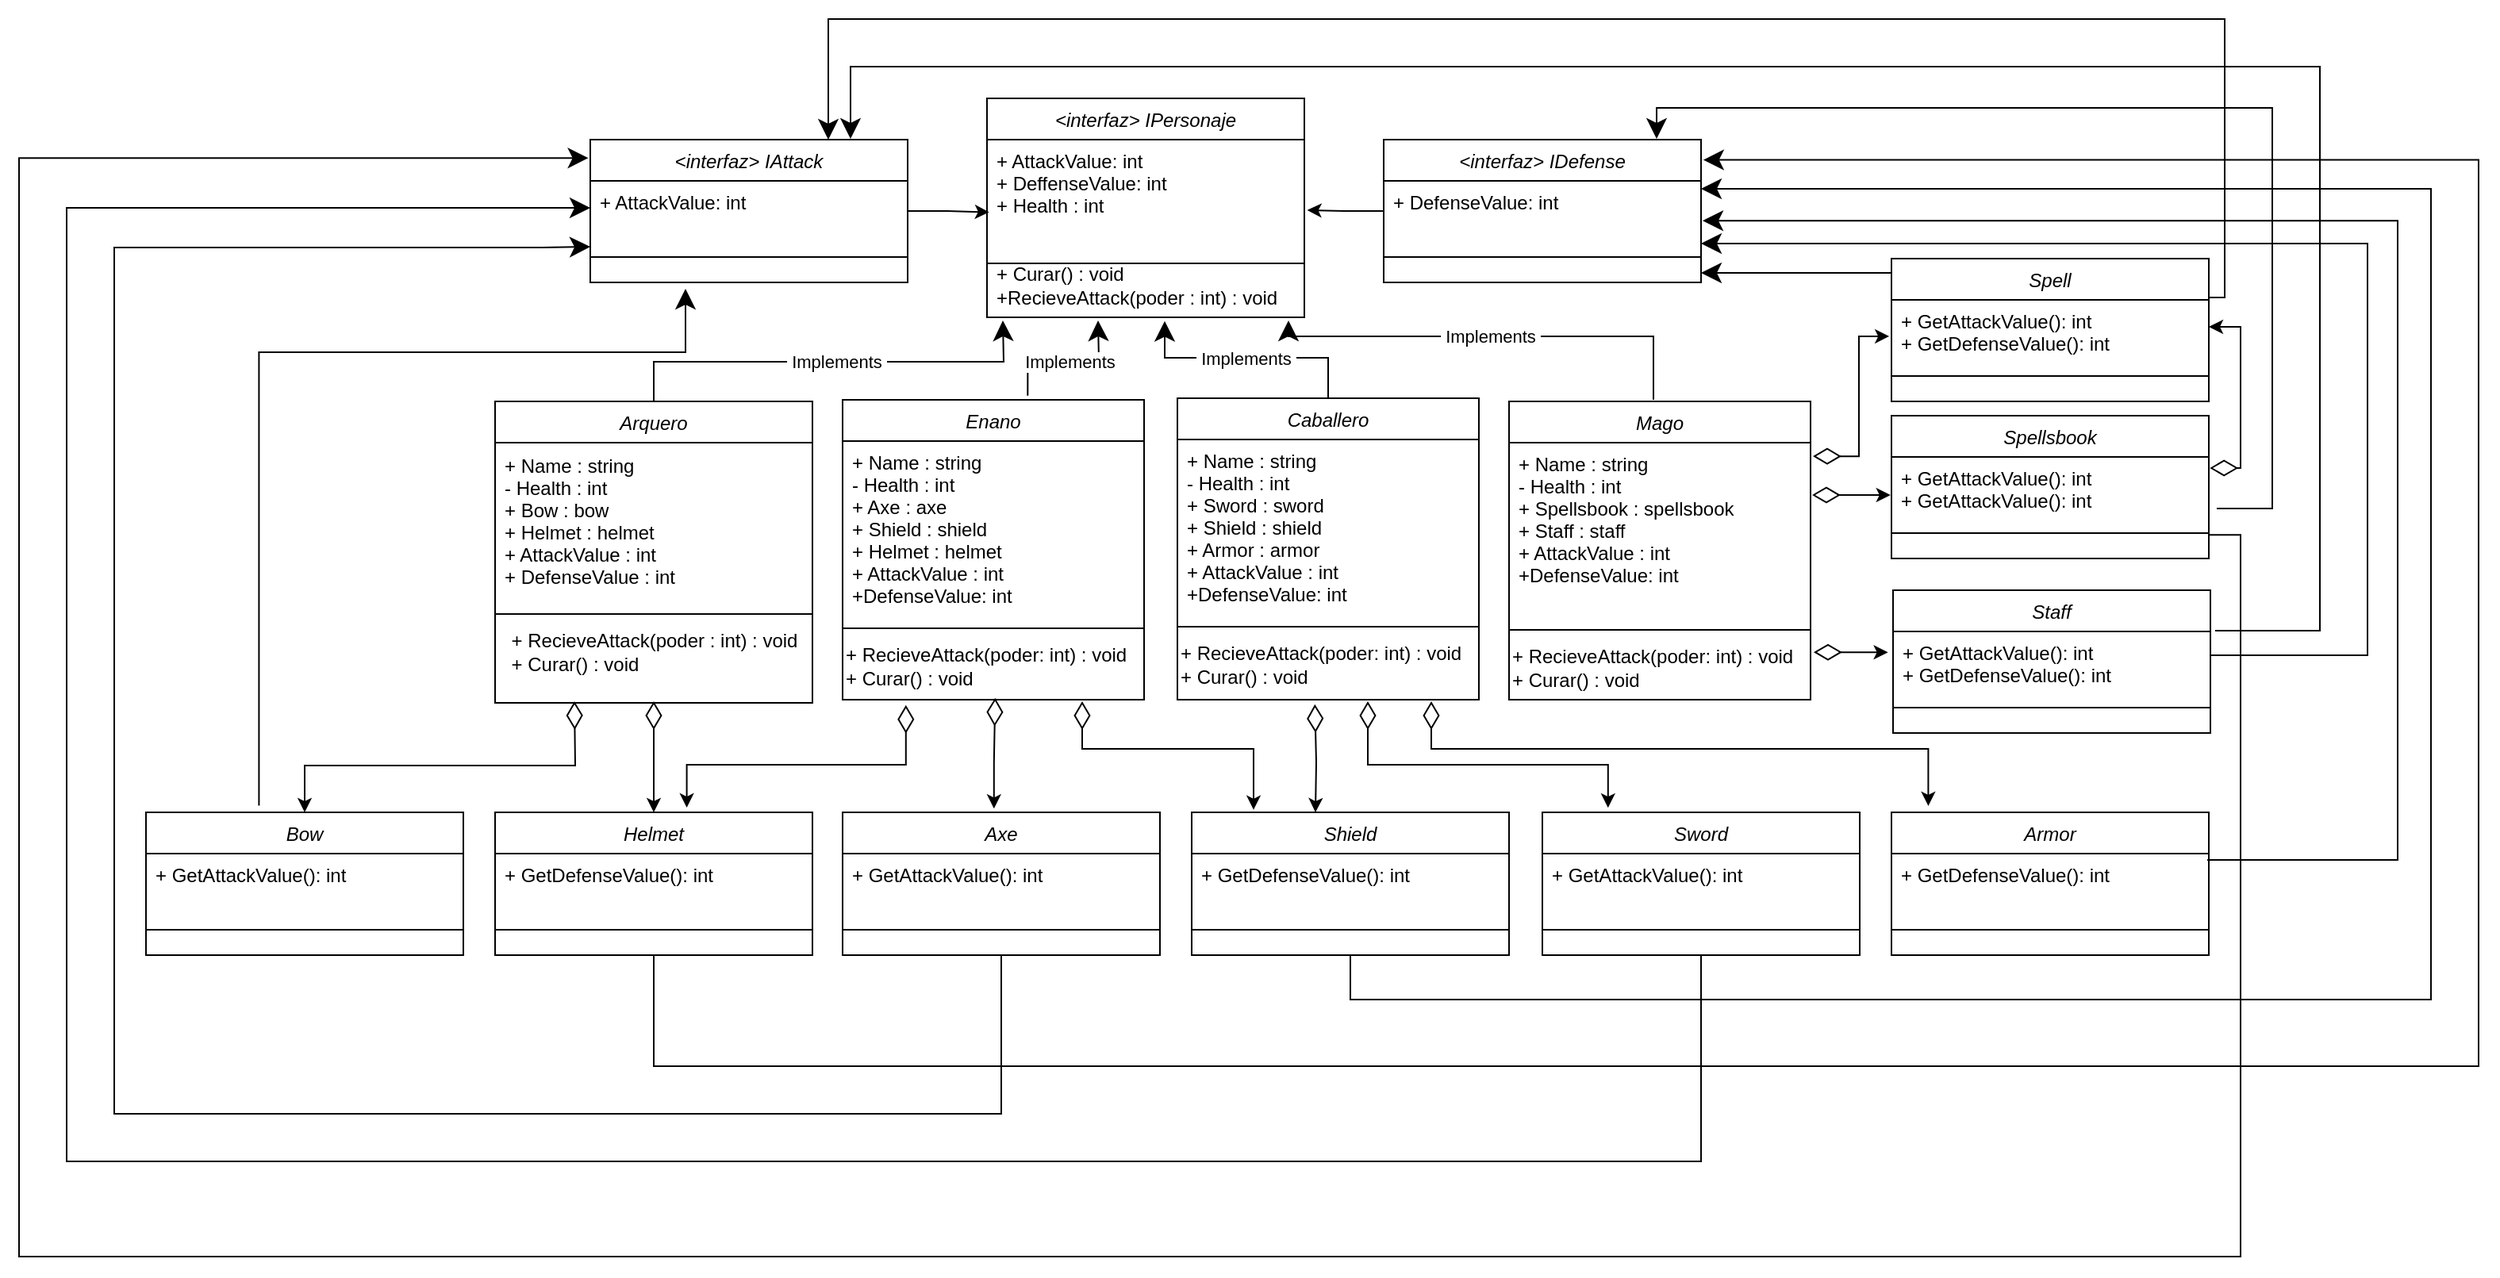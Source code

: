 <mxfile version="20.3.6" type="device"><diagram id="C5RBs43oDa-KdzZeNtuy" name="Page-1"><mxGraphModel dx="2557" dy="2121" grid="1" gridSize="10" guides="1" tooltips="1" connect="1" arrows="1" fold="1" page="1" pageScale="1" pageWidth="827" pageHeight="1169" math="0" shadow="0"><root><mxCell id="WIyWlLk6GJQsqaUBKTNV-0"/><mxCell id="WIyWlLk6GJQsqaUBKTNV-1" parent="WIyWlLk6GJQsqaUBKTNV-0"/><mxCell id="JAp6iTAr-2dCyPBI1V3f-44" style="edgeStyle=orthogonalEdgeStyle;rounded=0;orthogonalLoop=1;jettySize=auto;html=1;exitX=0.5;exitY=0;exitDx=0;exitDy=0;strokeWidth=1;startArrow=none;startFill=0;endArrow=classic;endFill=1;endSize=10;" parent="WIyWlLk6GJQsqaUBKTNV-1" source="zkfFHV4jXpPFQw0GAbJ--0" edge="1"><mxGeometry relative="1" as="geometry"><mxPoint x="310" y="170" as="targetPoint"/></mxGeometry></mxCell><mxCell id="JAp6iTAr-2dCyPBI1V3f-45" value="&amp;nbsp;Implements&amp;nbsp;" style="edgeLabel;html=1;align=center;verticalAlign=middle;resizable=0;points=[];" parent="JAp6iTAr-2dCyPBI1V3f-44" connectable="0" vertex="1"><mxGeometry x="0.026" relative="1" as="geometry"><mxPoint as="offset"/></mxGeometry></mxCell><mxCell id="zkfFHV4jXpPFQw0GAbJ--0" value="Arquero" style="swimlane;fontStyle=2;align=center;verticalAlign=top;childLayout=stackLayout;horizontal=1;startSize=26;horizontalStack=0;resizeParent=1;resizeLast=0;collapsible=1;marginBottom=0;rounded=0;shadow=0;strokeWidth=1;" parent="WIyWlLk6GJQsqaUBKTNV-1" vertex="1"><mxGeometry x="-10" y="221" width="200" height="190" as="geometry"><mxRectangle x="230" y="140" width="160" height="26" as="alternateBounds"/></mxGeometry></mxCell><mxCell id="zkfFHV4jXpPFQw0GAbJ--1" value="+ Name : string&#10;- Health : int&#10;+ Bow : bow&#10;+ Helmet : helmet&#10;+ AttackValue : int&#10;+ DefenseValue : int" style="text;align=left;verticalAlign=top;spacingLeft=4;spacingRight=4;overflow=hidden;rotatable=0;points=[[0,0.5],[1,0.5]];portConstraint=eastwest;spacingTop=1;" parent="zkfFHV4jXpPFQw0GAbJ--0" vertex="1"><mxGeometry y="26" width="200" height="104" as="geometry"/></mxCell><mxCell id="zkfFHV4jXpPFQw0GAbJ--4" value="" style="line;html=1;strokeWidth=1;align=left;verticalAlign=middle;spacingTop=-1;spacingLeft=3;spacingRight=3;rotatable=0;labelPosition=right;points=[];portConstraint=eastwest;" parent="zkfFHV4jXpPFQw0GAbJ--0" vertex="1"><mxGeometry y="130" width="200" height="8" as="geometry"/></mxCell><mxCell id="wiV8RjQi_N9rX45FVDMz-13" value="&lt;div style=&quot;text-align: left;&quot;&gt;&lt;span style=&quot;background-color: initial;&quot;&gt;+ RecieveAttack(poder : int) : void&lt;/span&gt;&lt;/div&gt;&lt;div style=&quot;text-align: left;&quot;&gt;&lt;span style=&quot;background-color: initial;&quot;&gt;+ Curar() : void&lt;/span&gt;&lt;/div&gt;" style="text;html=1;align=center;verticalAlign=middle;resizable=0;points=[];autosize=1;strokeColor=none;fillColor=none;" parent="zkfFHV4jXpPFQw0GAbJ--0" vertex="1"><mxGeometry y="138" width="200" height="40" as="geometry"/></mxCell><mxCell id="UJRunJfS9BFc9m3Jae4T-1" value="Caballero" style="swimlane;fontStyle=2;align=center;verticalAlign=top;childLayout=stackLayout;horizontal=1;startSize=26;horizontalStack=0;resizeParent=1;resizeLast=0;collapsible=1;marginBottom=0;rounded=0;shadow=0;strokeWidth=1;" parent="WIyWlLk6GJQsqaUBKTNV-1" vertex="1"><mxGeometry x="420" y="219" width="190" height="190" as="geometry"><mxRectangle x="230" y="140" width="160" height="26" as="alternateBounds"/></mxGeometry></mxCell><mxCell id="UJRunJfS9BFc9m3Jae4T-2" value="+ Name : string&#10;- Health : int&#10;+ Sword : sword&#10;+ Shield : shield&#10;+ Armor : armor&#10;+ AttackValue : int&#10;+DefenseValue: int" style="text;align=left;verticalAlign=top;spacingLeft=4;spacingRight=4;overflow=hidden;rotatable=0;points=[[0,0.5],[1,0.5]];portConstraint=eastwest;" parent="UJRunJfS9BFc9m3Jae4T-1" vertex="1"><mxGeometry y="26" width="190" height="114" as="geometry"/></mxCell><mxCell id="UJRunJfS9BFc9m3Jae4T-4" value="" style="line;html=1;strokeWidth=1;align=left;verticalAlign=middle;spacingTop=-1;spacingLeft=3;spacingRight=3;rotatable=0;labelPosition=right;points=[];portConstraint=eastwest;" parent="UJRunJfS9BFc9m3Jae4T-1" vertex="1"><mxGeometry y="140" width="190" height="8" as="geometry"/></mxCell><mxCell id="dvAzZcfAHP6Jr_96gzwR-0" value="+ RecieveAttack(poder: int) : void&lt;br&gt;+ Curar() : void" style="text;html=1;align=left;verticalAlign=middle;resizable=0;points=[];autosize=1;strokeColor=none;fillColor=none;" parent="UJRunJfS9BFc9m3Jae4T-1" vertex="1"><mxGeometry y="148" width="190" height="40" as="geometry"/></mxCell><mxCell id="UJRunJfS9BFc9m3Jae4T-6" value="Enano" style="swimlane;fontStyle=2;align=center;verticalAlign=top;childLayout=stackLayout;horizontal=1;startSize=26;horizontalStack=0;resizeParent=1;resizeLast=0;collapsible=1;marginBottom=0;rounded=0;shadow=0;strokeWidth=1;" parent="WIyWlLk6GJQsqaUBKTNV-1" vertex="1"><mxGeometry x="209" y="220" width="190" height="189" as="geometry"><mxRectangle x="230" y="140" width="160" height="26" as="alternateBounds"/></mxGeometry></mxCell><mxCell id="UJRunJfS9BFc9m3Jae4T-7" value="+ Name : string&#10;- Health : int&#10;+ Axe : axe&#10;+ Shield : shield&#10;+ Helmet : helmet&#10;+ AttackValue : int&#10;+DefenseValue: int" style="text;align=left;verticalAlign=top;spacingLeft=4;spacingRight=4;overflow=hidden;rotatable=0;points=[[0,0.5],[1,0.5]];portConstraint=eastwest;" parent="UJRunJfS9BFc9m3Jae4T-6" vertex="1"><mxGeometry y="26" width="190" height="114" as="geometry"/></mxCell><mxCell id="UJRunJfS9BFc9m3Jae4T-9" value="" style="line;html=1;strokeWidth=1;align=left;verticalAlign=middle;spacingTop=-1;spacingLeft=3;spacingRight=3;rotatable=0;labelPosition=right;points=[];portConstraint=eastwest;" parent="UJRunJfS9BFc9m3Jae4T-6" vertex="1"><mxGeometry y="140" width="190" height="8" as="geometry"/></mxCell><mxCell id="dvAzZcfAHP6Jr_96gzwR-1" value="&lt;span style=&quot;&quot;&gt;+ RecieveAttack(poder: int) : void&lt;/span&gt;&lt;br style=&quot;&quot;&gt;&lt;span style=&quot;&quot;&gt;+ Curar() : void&lt;/span&gt;" style="text;html=1;align=left;verticalAlign=middle;resizable=0;points=[];autosize=1;strokeColor=none;fillColor=none;" parent="UJRunJfS9BFc9m3Jae4T-6" vertex="1"><mxGeometry y="148" width="190" height="40" as="geometry"/></mxCell><mxCell id="UJRunJfS9BFc9m3Jae4T-10" value="Mago" style="swimlane;fontStyle=2;align=center;verticalAlign=top;childLayout=stackLayout;horizontal=1;startSize=26;horizontalStack=0;resizeParent=1;resizeLast=0;collapsible=1;marginBottom=0;rounded=0;shadow=0;strokeWidth=1;" parent="WIyWlLk6GJQsqaUBKTNV-1" vertex="1"><mxGeometry x="629" y="221" width="190" height="188" as="geometry"><mxRectangle x="230" y="140" width="160" height="26" as="alternateBounds"/></mxGeometry></mxCell><mxCell id="UJRunJfS9BFc9m3Jae4T-11" value="+ Name : string&#10;- Health : int&#10;+ Spellsbook : spellsbook&#10;+ Staff : staff&#10;+ AttackValue : int&#10;+DefenseValue: int" style="text;align=left;verticalAlign=top;spacingLeft=4;spacingRight=4;overflow=hidden;rotatable=0;points=[[0,0.5],[1,0.5]];portConstraint=eastwest;" parent="UJRunJfS9BFc9m3Jae4T-10" vertex="1"><mxGeometry y="26" width="190" height="114" as="geometry"/></mxCell><mxCell id="UJRunJfS9BFc9m3Jae4T-13" value="" style="line;html=1;strokeWidth=1;align=left;verticalAlign=middle;spacingTop=-1;spacingLeft=3;spacingRight=3;rotatable=0;labelPosition=right;points=[];portConstraint=eastwest;" parent="UJRunJfS9BFc9m3Jae4T-10" vertex="1"><mxGeometry y="140" width="190" height="8" as="geometry"/></mxCell><mxCell id="dvAzZcfAHP6Jr_96gzwR-2" value="&lt;span style=&quot;&quot;&gt;+ RecieveAttack(poder: int) : void&lt;/span&gt;&lt;br style=&quot;&quot;&gt;&lt;span style=&quot;&quot;&gt;+ Curar() : void&lt;/span&gt;" style="text;html=1;align=left;verticalAlign=middle;resizable=0;points=[];autosize=1;strokeColor=none;fillColor=none;" parent="UJRunJfS9BFc9m3Jae4T-10" vertex="1"><mxGeometry y="148" width="190" height="40" as="geometry"/></mxCell><mxCell id="wiV8RjQi_N9rX45FVDMz-0" value="&lt;interfaz&gt; IPersonaje" style="swimlane;fontStyle=2;align=center;verticalAlign=top;childLayout=stackLayout;horizontal=1;startSize=26;horizontalStack=0;resizeParent=1;resizeLast=0;collapsible=1;marginBottom=0;rounded=0;shadow=0;strokeWidth=1;" parent="WIyWlLk6GJQsqaUBKTNV-1" vertex="1"><mxGeometry x="300" y="30" width="200" height="138" as="geometry"><mxRectangle x="230" y="140" width="160" height="26" as="alternateBounds"/></mxGeometry></mxCell><mxCell id="wiV8RjQi_N9rX45FVDMz-1" value="+ AttackValue: int&#10;+ DeffenseValue: int&#10;+ Health : int" style="text;align=left;verticalAlign=top;spacingLeft=4;spacingRight=4;overflow=hidden;rotatable=0;points=[[0,0.5],[1,0.5]];portConstraint=eastwest;" parent="wiV8RjQi_N9rX45FVDMz-0" vertex="1"><mxGeometry y="26" width="200" height="64" as="geometry"/></mxCell><mxCell id="wiV8RjQi_N9rX45FVDMz-3" value="" style="line;html=1;strokeWidth=1;align=left;verticalAlign=middle;spacingTop=-1;spacingLeft=3;spacingRight=3;rotatable=0;labelPosition=right;points=[];portConstraint=eastwest;" parent="wiV8RjQi_N9rX45FVDMz-0" vertex="1"><mxGeometry y="90" width="200" height="28" as="geometry"/></mxCell><mxCell id="wiV8RjQi_N9rX45FVDMz-4" value="+ Curar() : void&lt;br&gt;+RecieveAttack(poder : int) : void" style="text;html=1;align=left;verticalAlign=middle;resizable=0;points=[];autosize=1;strokeColor=none;fillColor=none;" parent="WIyWlLk6GJQsqaUBKTNV-1" vertex="1"><mxGeometry x="304" y="128" width="200" height="40" as="geometry"/></mxCell><mxCell id="Q_pdyMYS6LKZ-dZY2bda-2" style="edgeStyle=orthogonalEdgeStyle;rounded=0;orthogonalLoop=1;jettySize=auto;html=1;entryX=0.007;entryY=0.715;entryDx=0;entryDy=0;entryPerimeter=0;" parent="WIyWlLk6GJQsqaUBKTNV-1" source="wiV8RjQi_N9rX45FVDMz-5" target="wiV8RjQi_N9rX45FVDMz-1" edge="1"><mxGeometry relative="1" as="geometry"/></mxCell><mxCell id="wiV8RjQi_N9rX45FVDMz-5" value="&lt;interfaz&gt; IAttack" style="swimlane;fontStyle=2;align=center;verticalAlign=top;childLayout=stackLayout;horizontal=1;startSize=26;horizontalStack=0;resizeParent=1;resizeLast=0;collapsible=1;marginBottom=0;rounded=0;shadow=0;strokeWidth=1;" parent="WIyWlLk6GJQsqaUBKTNV-1" vertex="1"><mxGeometry x="50" y="56" width="200" height="90" as="geometry"><mxRectangle x="230" y="140" width="160" height="26" as="alternateBounds"/></mxGeometry></mxCell><mxCell id="wiV8RjQi_N9rX45FVDMz-6" value="+ AttackValue: int" style="text;align=left;verticalAlign=top;spacingLeft=4;spacingRight=4;overflow=hidden;rotatable=0;points=[[0,0.5],[1,0.5]];portConstraint=eastwest;" parent="wiV8RjQi_N9rX45FVDMz-5" vertex="1"><mxGeometry y="26" width="200" height="34" as="geometry"/></mxCell><mxCell id="wiV8RjQi_N9rX45FVDMz-7" value="" style="line;html=1;strokeWidth=1;align=left;verticalAlign=middle;spacingTop=-1;spacingLeft=3;spacingRight=3;rotatable=0;labelPosition=right;points=[];portConstraint=eastwest;" parent="wiV8RjQi_N9rX45FVDMz-5" vertex="1"><mxGeometry y="60" width="200" height="28" as="geometry"/></mxCell><mxCell id="Q_pdyMYS6LKZ-dZY2bda-1" value="" style="edgeStyle=orthogonalEdgeStyle;rounded=0;orthogonalLoop=1;jettySize=auto;html=1;entryX=1.009;entryY=0.695;entryDx=0;entryDy=0;entryPerimeter=0;" parent="WIyWlLk6GJQsqaUBKTNV-1" source="wiV8RjQi_N9rX45FVDMz-9" target="wiV8RjQi_N9rX45FVDMz-1" edge="1"><mxGeometry relative="1" as="geometry"/></mxCell><mxCell id="wiV8RjQi_N9rX45FVDMz-9" value="&lt;interfaz&gt; IDefense" style="swimlane;fontStyle=2;align=center;verticalAlign=top;childLayout=stackLayout;horizontal=1;startSize=26;horizontalStack=0;resizeParent=1;resizeLast=0;collapsible=1;marginBottom=0;rounded=0;shadow=0;strokeWidth=1;" parent="WIyWlLk6GJQsqaUBKTNV-1" vertex="1"><mxGeometry x="550" y="56" width="200" height="90" as="geometry"><mxRectangle x="230" y="140" width="160" height="26" as="alternateBounds"/></mxGeometry></mxCell><mxCell id="Q_pdyMYS6LKZ-dZY2bda-0" value="+ DefenseValue: int" style="text;align=left;verticalAlign=top;spacingLeft=4;spacingRight=4;overflow=hidden;rotatable=0;points=[[0,0.5],[1,0.5]];portConstraint=eastwest;" parent="wiV8RjQi_N9rX45FVDMz-9" vertex="1"><mxGeometry y="26" width="200" height="34" as="geometry"/></mxCell><mxCell id="wiV8RjQi_N9rX45FVDMz-11" value="" style="line;html=1;strokeWidth=1;align=left;verticalAlign=middle;spacingTop=-1;spacingLeft=3;spacingRight=3;rotatable=0;labelPosition=right;points=[];portConstraint=eastwest;" parent="wiV8RjQi_N9rX45FVDMz-9" vertex="1"><mxGeometry y="60" width="200" height="28" as="geometry"/></mxCell><mxCell id="JAp6iTAr-2dCyPBI1V3f-27" style="rounded=0;orthogonalLoop=1;jettySize=auto;html=1;exitX=0.5;exitY=0;exitDx=0;exitDy=0;edgeStyle=orthogonalEdgeStyle;endArrow=diamondThin;endFill=0;strokeWidth=1;endSize=15;startArrow=classic;startFill=1;" parent="WIyWlLk6GJQsqaUBKTNV-1" source="JAp6iTAr-2dCyPBI1V3f-0" edge="1"><mxGeometry relative="1" as="geometry"><mxPoint x="40" y="410" as="targetPoint"/></mxGeometry></mxCell><mxCell id="JAp6iTAr-2dCyPBI1V3f-57" style="edgeStyle=orthogonalEdgeStyle;rounded=0;orthogonalLoop=1;jettySize=auto;html=1;strokeWidth=1;startArrow=none;startFill=0;endArrow=classic;endFill=1;endSize=10;exitX=0.356;exitY=-0.047;exitDx=0;exitDy=0;exitPerimeter=0;" parent="WIyWlLk6GJQsqaUBKTNV-1" source="JAp6iTAr-2dCyPBI1V3f-0" edge="1"><mxGeometry relative="1" as="geometry"><mxPoint x="110" y="150" as="targetPoint"/><Array as="points"><mxPoint x="-159" y="190"/><mxPoint x="110" y="190"/></Array></mxGeometry></mxCell><mxCell id="JAp6iTAr-2dCyPBI1V3f-0" value="Bow" style="swimlane;fontStyle=2;align=center;verticalAlign=top;childLayout=stackLayout;horizontal=1;startSize=26;horizontalStack=0;resizeParent=1;resizeLast=0;collapsible=1;marginBottom=0;rounded=0;shadow=0;strokeWidth=1;" parent="WIyWlLk6GJQsqaUBKTNV-1" vertex="1"><mxGeometry x="-230" y="480" width="200" height="90" as="geometry"><mxRectangle x="230" y="140" width="160" height="26" as="alternateBounds"/></mxGeometry></mxCell><mxCell id="JAp6iTAr-2dCyPBI1V3f-1" value="+ GetAttackValue(): int" style="text;align=left;verticalAlign=top;spacingLeft=4;spacingRight=4;overflow=hidden;rotatable=0;points=[[0,0.5],[1,0.5]];portConstraint=eastwest;" parent="JAp6iTAr-2dCyPBI1V3f-0" vertex="1"><mxGeometry y="26" width="200" height="34" as="geometry"/></mxCell><mxCell id="JAp6iTAr-2dCyPBI1V3f-2" value="" style="line;html=1;strokeWidth=1;align=left;verticalAlign=middle;spacingTop=-1;spacingLeft=3;spacingRight=3;rotatable=0;labelPosition=right;points=[];portConstraint=eastwest;" parent="JAp6iTAr-2dCyPBI1V3f-0" vertex="1"><mxGeometry y="60" width="200" height="28" as="geometry"/></mxCell><mxCell id="JAp6iTAr-2dCyPBI1V3f-55" style="edgeStyle=orthogonalEdgeStyle;rounded=0;orthogonalLoop=1;jettySize=auto;html=1;entryX=1.007;entryY=0.142;entryDx=0;entryDy=0;strokeWidth=1;startArrow=none;startFill=0;endArrow=classic;endFill=1;endSize=10;exitX=0.5;exitY=1;exitDx=0;exitDy=0;entryPerimeter=0;" parent="WIyWlLk6GJQsqaUBKTNV-1" source="JAp6iTAr-2dCyPBI1V3f-3" target="wiV8RjQi_N9rX45FVDMz-9" edge="1"><mxGeometry relative="1" as="geometry"><Array as="points"><mxPoint x="90" y="640"/><mxPoint x="1240" y="640"/><mxPoint x="1240" y="69"/></Array></mxGeometry></mxCell><mxCell id="JAp6iTAr-2dCyPBI1V3f-3" value="Helmet" style="swimlane;fontStyle=2;align=center;verticalAlign=top;childLayout=stackLayout;horizontal=1;startSize=26;horizontalStack=0;resizeParent=1;resizeLast=0;collapsible=1;marginBottom=0;rounded=0;shadow=0;strokeWidth=1;" parent="WIyWlLk6GJQsqaUBKTNV-1" vertex="1"><mxGeometry x="-10" y="480" width="200" height="90" as="geometry"><mxRectangle x="230" y="140" width="160" height="26" as="alternateBounds"/></mxGeometry></mxCell><mxCell id="JAp6iTAr-2dCyPBI1V3f-4" value="+ GetDefenseValue(): int" style="text;align=left;verticalAlign=top;spacingLeft=4;spacingRight=4;overflow=hidden;rotatable=0;points=[[0,0.5],[1,0.5]];portConstraint=eastwest;" parent="JAp6iTAr-2dCyPBI1V3f-3" vertex="1"><mxGeometry y="26" width="200" height="34" as="geometry"/></mxCell><mxCell id="JAp6iTAr-2dCyPBI1V3f-5" value="" style="line;html=1;strokeWidth=1;align=left;verticalAlign=middle;spacingTop=-1;spacingLeft=3;spacingRight=3;rotatable=0;labelPosition=right;points=[];portConstraint=eastwest;" parent="JAp6iTAr-2dCyPBI1V3f-3" vertex="1"><mxGeometry y="60" width="200" height="28" as="geometry"/></mxCell><mxCell id="JAp6iTAr-2dCyPBI1V3f-58" style="edgeStyle=orthogonalEdgeStyle;rounded=0;orthogonalLoop=1;jettySize=auto;html=1;entryX=0;entryY=0.75;entryDx=0;entryDy=0;strokeWidth=1;startArrow=none;startFill=0;endArrow=classic;endFill=1;endSize=10;exitX=0.5;exitY=1;exitDx=0;exitDy=0;" parent="WIyWlLk6GJQsqaUBKTNV-1" source="JAp6iTAr-2dCyPBI1V3f-6" target="wiV8RjQi_N9rX45FVDMz-5" edge="1"><mxGeometry relative="1" as="geometry"><Array as="points"><mxPoint x="309" y="670"/><mxPoint x="-250" y="670"/><mxPoint x="-250" y="124"/><mxPoint x="20" y="124"/></Array></mxGeometry></mxCell><mxCell id="JAp6iTAr-2dCyPBI1V3f-6" value="Axe" style="swimlane;fontStyle=2;align=center;verticalAlign=top;childLayout=stackLayout;horizontal=1;startSize=26;horizontalStack=0;resizeParent=1;resizeLast=0;collapsible=1;marginBottom=0;rounded=0;shadow=0;strokeWidth=1;" parent="WIyWlLk6GJQsqaUBKTNV-1" vertex="1"><mxGeometry x="209" y="480" width="200" height="90" as="geometry"><mxRectangle x="230" y="140" width="160" height="26" as="alternateBounds"/></mxGeometry></mxCell><mxCell id="JAp6iTAr-2dCyPBI1V3f-7" value="+ GetAttackValue(): int" style="text;align=left;verticalAlign=top;spacingLeft=4;spacingRight=4;overflow=hidden;rotatable=0;points=[[0,0.5],[1,0.5]];portConstraint=eastwest;" parent="JAp6iTAr-2dCyPBI1V3f-6" vertex="1"><mxGeometry y="26" width="200" height="34" as="geometry"/></mxCell><mxCell id="JAp6iTAr-2dCyPBI1V3f-8" value="" style="line;html=1;strokeWidth=1;align=left;verticalAlign=middle;spacingTop=-1;spacingLeft=3;spacingRight=3;rotatable=0;labelPosition=right;points=[];portConstraint=eastwest;" parent="JAp6iTAr-2dCyPBI1V3f-6" vertex="1"><mxGeometry y="60" width="200" height="28" as="geometry"/></mxCell><mxCell id="JAp6iTAr-2dCyPBI1V3f-54" style="edgeStyle=orthogonalEdgeStyle;rounded=0;orthogonalLoop=1;jettySize=auto;html=1;strokeWidth=1;startArrow=none;startFill=0;endArrow=classic;endFill=1;endSize=10;entryX=1;entryY=0.5;entryDx=0;entryDy=0;exitX=0.5;exitY=1;exitDx=0;exitDy=0;" parent="WIyWlLk6GJQsqaUBKTNV-1" source="JAp6iTAr-2dCyPBI1V3f-9" edge="1"><mxGeometry relative="1" as="geometry"><mxPoint x="529.03" y="558" as="sourcePoint"/><mxPoint x="750" y="87.0" as="targetPoint"/><Array as="points"><mxPoint x="529" y="598"/><mxPoint x="1210" y="598"/><mxPoint x="1210" y="87"/></Array></mxGeometry></mxCell><mxCell id="JAp6iTAr-2dCyPBI1V3f-9" value="Shield&#10;" style="swimlane;fontStyle=2;align=center;verticalAlign=top;childLayout=stackLayout;horizontal=1;startSize=26;horizontalStack=0;resizeParent=1;resizeLast=0;collapsible=1;marginBottom=0;rounded=0;shadow=0;strokeWidth=1;" parent="WIyWlLk6GJQsqaUBKTNV-1" vertex="1"><mxGeometry x="429" y="480" width="200" height="90" as="geometry"><mxRectangle x="230" y="140" width="160" height="26" as="alternateBounds"/></mxGeometry></mxCell><mxCell id="JAp6iTAr-2dCyPBI1V3f-10" value="+ GetDefenseValue(): int" style="text;align=left;verticalAlign=top;spacingLeft=4;spacingRight=4;overflow=hidden;rotatable=0;points=[[0,0.5],[1,0.5]];portConstraint=eastwest;" parent="JAp6iTAr-2dCyPBI1V3f-9" vertex="1"><mxGeometry y="26" width="200" height="34" as="geometry"/></mxCell><mxCell id="JAp6iTAr-2dCyPBI1V3f-11" value="" style="line;html=1;strokeWidth=1;align=left;verticalAlign=middle;spacingTop=-1;spacingLeft=3;spacingRight=3;rotatable=0;labelPosition=right;points=[];portConstraint=eastwest;" parent="JAp6iTAr-2dCyPBI1V3f-9" vertex="1"><mxGeometry y="60" width="200" height="28" as="geometry"/></mxCell><mxCell id="JAp6iTAr-2dCyPBI1V3f-59" style="edgeStyle=orthogonalEdgeStyle;rounded=0;orthogonalLoop=1;jettySize=auto;html=1;entryX=0;entryY=0.5;entryDx=0;entryDy=0;strokeWidth=1;startArrow=none;startFill=0;endArrow=classic;endFill=1;endSize=10;exitX=0.5;exitY=1;exitDx=0;exitDy=0;" parent="WIyWlLk6GJQsqaUBKTNV-1" source="JAp6iTAr-2dCyPBI1V3f-12" target="wiV8RjQi_N9rX45FVDMz-6" edge="1"><mxGeometry relative="1" as="geometry"><Array as="points"><mxPoint x="750" y="700"/><mxPoint x="-280" y="700"/><mxPoint x="-280" y="99"/></Array></mxGeometry></mxCell><mxCell id="JAp6iTAr-2dCyPBI1V3f-12" value="Sword" style="swimlane;fontStyle=2;align=center;verticalAlign=top;childLayout=stackLayout;horizontal=1;startSize=26;horizontalStack=0;resizeParent=1;resizeLast=0;collapsible=1;marginBottom=0;rounded=0;shadow=0;strokeWidth=1;" parent="WIyWlLk6GJQsqaUBKTNV-1" vertex="1"><mxGeometry x="650" y="480" width="200" height="90" as="geometry"><mxRectangle x="230" y="140" width="160" height="26" as="alternateBounds"/></mxGeometry></mxCell><mxCell id="JAp6iTAr-2dCyPBI1V3f-13" value="+ GetAttackValue(): int" style="text;align=left;verticalAlign=top;spacingLeft=4;spacingRight=4;overflow=hidden;rotatable=0;points=[[0,0.5],[1,0.5]];portConstraint=eastwest;" parent="JAp6iTAr-2dCyPBI1V3f-12" vertex="1"><mxGeometry y="26" width="200" height="34" as="geometry"/></mxCell><mxCell id="JAp6iTAr-2dCyPBI1V3f-14" value="" style="line;html=1;strokeWidth=1;align=left;verticalAlign=middle;spacingTop=-1;spacingLeft=3;spacingRight=3;rotatable=0;labelPosition=right;points=[];portConstraint=eastwest;" parent="JAp6iTAr-2dCyPBI1V3f-12" vertex="1"><mxGeometry y="60" width="200" height="28" as="geometry"/></mxCell><mxCell id="JAp6iTAr-2dCyPBI1V3f-15" value="Armor" style="swimlane;fontStyle=2;align=center;verticalAlign=top;childLayout=stackLayout;horizontal=1;startSize=26;horizontalStack=0;resizeParent=1;resizeLast=0;collapsible=1;marginBottom=0;rounded=0;shadow=0;strokeWidth=1;" parent="WIyWlLk6GJQsqaUBKTNV-1" vertex="1"><mxGeometry x="870" y="480" width="200" height="90" as="geometry"><mxRectangle x="230" y="140" width="160" height="26" as="alternateBounds"/></mxGeometry></mxCell><mxCell id="JAp6iTAr-2dCyPBI1V3f-16" value="+ GetDefenseValue(): int" style="text;align=left;verticalAlign=top;spacingLeft=4;spacingRight=4;overflow=hidden;rotatable=0;points=[[0,0.5],[1,0.5]];portConstraint=eastwest;" parent="JAp6iTAr-2dCyPBI1V3f-15" vertex="1"><mxGeometry y="26" width="200" height="34" as="geometry"/></mxCell><mxCell id="JAp6iTAr-2dCyPBI1V3f-17" value="" style="line;html=1;strokeWidth=1;align=left;verticalAlign=middle;spacingTop=-1;spacingLeft=3;spacingRight=3;rotatable=0;labelPosition=right;points=[];portConstraint=eastwest;" parent="JAp6iTAr-2dCyPBI1V3f-15" vertex="1"><mxGeometry y="60" width="200" height="28" as="geometry"/></mxCell><mxCell id="JAp6iTAr-2dCyPBI1V3f-62" style="edgeStyle=orthogonalEdgeStyle;rounded=0;orthogonalLoop=1;jettySize=auto;html=1;entryX=0.83;entryY=-0.006;entryDx=0;entryDy=0;entryPerimeter=0;strokeWidth=1;startArrow=none;startFill=0;endArrow=classic;endFill=1;endSize=10;exitX=1.025;exitY=-0.015;exitDx=0;exitDy=0;exitPerimeter=0;" parent="WIyWlLk6GJQsqaUBKTNV-1" edge="1"><mxGeometry relative="1" as="geometry"><mxPoint x="1074" y="365.49" as="sourcePoint"/><mxPoint x="214" y="55.46" as="targetPoint"/><Array as="points"><mxPoint x="1140" y="366"/><mxPoint x="1140" y="10"/><mxPoint x="214" y="10"/></Array></mxGeometry></mxCell><mxCell id="JAp6iTAr-2dCyPBI1V3f-18" value="Staff" style="swimlane;fontStyle=2;align=center;verticalAlign=top;childLayout=stackLayout;horizontal=1;startSize=26;horizontalStack=0;resizeParent=1;resizeLast=0;collapsible=1;marginBottom=0;rounded=0;shadow=0;strokeWidth=1;" parent="WIyWlLk6GJQsqaUBKTNV-1" vertex="1"><mxGeometry x="871" y="340" width="200" height="90" as="geometry"><mxRectangle x="230" y="140" width="160" height="26" as="alternateBounds"/></mxGeometry></mxCell><mxCell id="JAp6iTAr-2dCyPBI1V3f-19" value="+ GetAttackValue(): int&#10;+ GetDefenseValue(): int" style="text;align=left;verticalAlign=top;spacingLeft=4;spacingRight=4;overflow=hidden;rotatable=0;points=[[0,0.5],[1,0.5]];portConstraint=eastwest;" parent="JAp6iTAr-2dCyPBI1V3f-18" vertex="1"><mxGeometry y="26" width="200" height="34" as="geometry"/></mxCell><mxCell id="JAp6iTAr-2dCyPBI1V3f-20" value="" style="line;html=1;strokeWidth=1;align=left;verticalAlign=middle;spacingTop=-1;spacingLeft=3;spacingRight=3;rotatable=0;labelPosition=right;points=[];portConstraint=eastwest;" parent="JAp6iTAr-2dCyPBI1V3f-18" vertex="1"><mxGeometry y="60" width="200" height="28" as="geometry"/></mxCell><mxCell id="JAp6iTAr-2dCyPBI1V3f-66" style="edgeStyle=orthogonalEdgeStyle;rounded=0;orthogonalLoop=1;jettySize=auto;html=1;entryX=-0.006;entryY=0.129;entryDx=0;entryDy=0;entryPerimeter=0;strokeWidth=1;startArrow=none;startFill=0;endArrow=classic;endFill=1;endSize=10;exitX=1.002;exitY=0.539;exitDx=0;exitDy=0;exitPerimeter=0;" parent="WIyWlLk6GJQsqaUBKTNV-1" source="JAp6iTAr-2dCyPBI1V3f-23" target="wiV8RjQi_N9rX45FVDMz-5" edge="1"><mxGeometry relative="1" as="geometry"><Array as="points"><mxPoint x="1090" y="305"/><mxPoint x="1090" y="760"/><mxPoint x="-310" y="760"/><mxPoint x="-310" y="68"/></Array></mxGeometry></mxCell><mxCell id="JAp6iTAr-2dCyPBI1V3f-21" value="Spellsbook" style="swimlane;fontStyle=2;align=center;verticalAlign=top;childLayout=stackLayout;horizontal=1;startSize=26;horizontalStack=0;resizeParent=1;resizeLast=0;collapsible=1;marginBottom=0;rounded=0;shadow=0;strokeWidth=1;" parent="WIyWlLk6GJQsqaUBKTNV-1" vertex="1"><mxGeometry x="870" y="230" width="200" height="90" as="geometry"><mxRectangle x="230" y="140" width="160" height="26" as="alternateBounds"/></mxGeometry></mxCell><mxCell id="JAp6iTAr-2dCyPBI1V3f-22" value="+ GetAttackValue(): int&#10;+ GetAttackValue(): int" style="text;align=left;verticalAlign=top;spacingLeft=4;spacingRight=4;overflow=hidden;rotatable=0;points=[[0,0.5],[1,0.5]];portConstraint=eastwest;" parent="JAp6iTAr-2dCyPBI1V3f-21" vertex="1"><mxGeometry y="26" width="200" height="34" as="geometry"/></mxCell><mxCell id="JAp6iTAr-2dCyPBI1V3f-23" value="" style="line;html=1;strokeWidth=1;align=left;verticalAlign=middle;spacingTop=-1;spacingLeft=3;spacingRight=3;rotatable=0;labelPosition=right;points=[];portConstraint=eastwest;" parent="JAp6iTAr-2dCyPBI1V3f-21" vertex="1"><mxGeometry y="60" width="200" height="28" as="geometry"/></mxCell><mxCell id="JAp6iTAr-2dCyPBI1V3f-28" style="rounded=0;orthogonalLoop=1;jettySize=auto;html=1;exitX=0.5;exitY=0;exitDx=0;exitDy=0;edgeStyle=orthogonalEdgeStyle;endArrow=diamondThin;endFill=0;strokeWidth=1;endSize=15;startArrow=classic;startFill=1;" parent="WIyWlLk6GJQsqaUBKTNV-1" source="JAp6iTAr-2dCyPBI1V3f-3" edge="1"><mxGeometry relative="1" as="geometry"><mxPoint x="90" y="410" as="targetPoint"/><mxPoint x="-120" y="460" as="sourcePoint"/></mxGeometry></mxCell><mxCell id="JAp6iTAr-2dCyPBI1V3f-29" style="rounded=0;orthogonalLoop=1;jettySize=auto;html=1;exitX=0.604;exitY=-0.033;exitDx=0;exitDy=0;edgeStyle=orthogonalEdgeStyle;endArrow=diamondThin;endFill=0;strokeWidth=1;endSize=15;startArrow=classic;startFill=1;exitPerimeter=0;entryX=0.21;entryY=1.11;entryDx=0;entryDy=0;entryPerimeter=0;" parent="WIyWlLk6GJQsqaUBKTNV-1" source="JAp6iTAr-2dCyPBI1V3f-3" target="dvAzZcfAHP6Jr_96gzwR-1" edge="1"><mxGeometry relative="1" as="geometry"><mxPoint x="100" y="420" as="targetPoint"/><mxPoint x="100" y="460" as="sourcePoint"/><Array as="points"><mxPoint x="111" y="450"/><mxPoint x="249" y="450"/></Array></mxGeometry></mxCell><mxCell id="JAp6iTAr-2dCyPBI1V3f-30" style="rounded=0;orthogonalLoop=1;jettySize=auto;html=1;exitX=0.477;exitY=-0.026;exitDx=0;exitDy=0;edgeStyle=orthogonalEdgeStyle;endArrow=diamondThin;endFill=0;strokeWidth=1;endSize=15;startArrow=classic;startFill=1;entryX=0.506;entryY=0.996;entryDx=0;entryDy=0;entryPerimeter=0;exitPerimeter=0;" parent="WIyWlLk6GJQsqaUBKTNV-1" source="JAp6iTAr-2dCyPBI1V3f-6" target="dvAzZcfAHP6Jr_96gzwR-1" edge="1"><mxGeometry relative="1" as="geometry"><mxPoint x="100" y="420.0" as="targetPoint"/><mxPoint x="100" y="490.0" as="sourcePoint"/></mxGeometry></mxCell><mxCell id="JAp6iTAr-2dCyPBI1V3f-31" style="rounded=0;orthogonalLoop=1;jettySize=auto;html=1;exitX=0.195;exitY=-0.018;exitDx=0;exitDy=0;edgeStyle=orthogonalEdgeStyle;endArrow=diamondThin;endFill=0;strokeWidth=1;endSize=15;startArrow=classic;startFill=1;exitPerimeter=0;" parent="WIyWlLk6GJQsqaUBKTNV-1" source="JAp6iTAr-2dCyPBI1V3f-9" edge="1"><mxGeometry relative="1" as="geometry"><mxPoint x="360" y="410" as="targetPoint"/><mxPoint x="330.2" y="489.64" as="sourcePoint"/><Array as="points"><mxPoint x="468" y="440"/><mxPoint x="360" y="440"/></Array></mxGeometry></mxCell><mxCell id="JAp6iTAr-2dCyPBI1V3f-32" style="rounded=0;orthogonalLoop=1;jettySize=auto;html=1;edgeStyle=orthogonalEdgeStyle;endArrow=diamondThin;endFill=0;strokeWidth=1;endSize=15;startArrow=classic;startFill=1;entryX=0.456;entryY=1.123;entryDx=0;entryDy=0;entryPerimeter=0;" parent="WIyWlLk6GJQsqaUBKTNV-1" target="dvAzZcfAHP6Jr_96gzwR-0" edge="1"><mxGeometry relative="1" as="geometry"><mxPoint x="339.64" y="428.84" as="targetPoint"/><mxPoint x="507" y="480" as="sourcePoint"/></mxGeometry></mxCell><mxCell id="JAp6iTAr-2dCyPBI1V3f-33" style="rounded=0;orthogonalLoop=1;jettySize=auto;html=1;exitX=0.207;exitY=-0.032;exitDx=0;exitDy=0;edgeStyle=orthogonalEdgeStyle;endArrow=diamondThin;endFill=0;strokeWidth=1;endSize=15;startArrow=classic;startFill=1;exitPerimeter=0;" parent="WIyWlLk6GJQsqaUBKTNV-1" source="JAp6iTAr-2dCyPBI1V3f-12" edge="1"><mxGeometry relative="1" as="geometry"><mxPoint x="540" y="410" as="targetPoint"/><mxPoint x="350.2" y="509.64" as="sourcePoint"/><Array as="points"><mxPoint x="691" y="450"/><mxPoint x="540" y="450"/></Array></mxGeometry></mxCell><mxCell id="JAp6iTAr-2dCyPBI1V3f-34" style="rounded=0;orthogonalLoop=1;jettySize=auto;html=1;exitX=0.116;exitY=-0.045;exitDx=0;exitDy=0;edgeStyle=orthogonalEdgeStyle;endArrow=diamondThin;endFill=0;strokeWidth=1;endSize=15;startArrow=classic;startFill=1;exitPerimeter=0;" parent="WIyWlLk6GJQsqaUBKTNV-1" source="JAp6iTAr-2dCyPBI1V3f-15" edge="1"><mxGeometry relative="1" as="geometry"><mxPoint x="580" y="410" as="targetPoint"/><mxPoint x="360.2" y="519.64" as="sourcePoint"/><Array as="points"><mxPoint x="893" y="440"/><mxPoint x="580" y="440"/></Array></mxGeometry></mxCell><mxCell id="JAp6iTAr-2dCyPBI1V3f-35" style="rounded=0;orthogonalLoop=1;jettySize=auto;html=1;exitX=-0.016;exitY=0.386;exitDx=0;exitDy=0;edgeStyle=orthogonalEdgeStyle;endArrow=diamondThin;endFill=0;strokeWidth=1;endSize=15;startArrow=classic;startFill=1;exitPerimeter=0;" parent="WIyWlLk6GJQsqaUBKTNV-1" source="JAp6iTAr-2dCyPBI1V3f-19" edge="1"><mxGeometry relative="1" as="geometry"><mxPoint x="821" y="380" as="targetPoint"/><mxPoint x="370.2" y="529.64" as="sourcePoint"/></mxGeometry></mxCell><mxCell id="JAp6iTAr-2dCyPBI1V3f-38" style="rounded=0;orthogonalLoop=1;jettySize=auto;html=1;exitX=-0.003;exitY=0.707;exitDx=0;exitDy=0;edgeStyle=orthogonalEdgeStyle;endArrow=diamondThin;endFill=0;strokeWidth=1;endSize=15;startArrow=classic;startFill=1;exitPerimeter=0;" parent="WIyWlLk6GJQsqaUBKTNV-1" source="JAp6iTAr-2dCyPBI1V3f-22" edge="1"><mxGeometry relative="1" as="geometry"><mxPoint x="820" y="280" as="targetPoint"/><mxPoint x="876.8" y="389.124" as="sourcePoint"/></mxGeometry></mxCell><mxCell id="JAp6iTAr-2dCyPBI1V3f-64" style="edgeStyle=orthogonalEdgeStyle;rounded=0;orthogonalLoop=1;jettySize=auto;html=1;entryX=1;entryY=1;entryDx=0;entryDy=0;strokeWidth=1;startArrow=none;startFill=0;endArrow=classic;endFill=1;endSize=10;" parent="WIyWlLk6GJQsqaUBKTNV-1" edge="1"><mxGeometry relative="1" as="geometry"><mxPoint x="870" y="140.0" as="sourcePoint"/><mxPoint x="750" y="140.0" as="targetPoint"/><Array as="points"><mxPoint x="810" y="140"/><mxPoint x="810" y="140"/></Array></mxGeometry></mxCell><mxCell id="JAp6iTAr-2dCyPBI1V3f-65" style="edgeStyle=orthogonalEdgeStyle;rounded=0;orthogonalLoop=1;jettySize=auto;html=1;entryX=0.75;entryY=0;entryDx=0;entryDy=0;strokeWidth=1;startArrow=none;startFill=0;endArrow=classic;endFill=1;endSize=10;exitX=0.999;exitY=-0.043;exitDx=0;exitDy=0;exitPerimeter=0;" parent="WIyWlLk6GJQsqaUBKTNV-1" source="JAp6iTAr-2dCyPBI1V3f-41" target="wiV8RjQi_N9rX45FVDMz-5" edge="1"><mxGeometry relative="1" as="geometry"><Array as="points"><mxPoint x="1080" y="155"/><mxPoint x="1080" y="-20"/><mxPoint x="200" y="-20"/></Array></mxGeometry></mxCell><mxCell id="JAp6iTAr-2dCyPBI1V3f-40" value="Spell" style="swimlane;fontStyle=2;align=center;verticalAlign=top;childLayout=stackLayout;horizontal=1;startSize=26;horizontalStack=0;resizeParent=1;resizeLast=0;collapsible=1;marginBottom=0;rounded=0;shadow=0;strokeWidth=1;" parent="WIyWlLk6GJQsqaUBKTNV-1" vertex="1"><mxGeometry x="870" y="131" width="200" height="90" as="geometry"><mxRectangle x="230" y="140" width="160" height="26" as="alternateBounds"/></mxGeometry></mxCell><mxCell id="JAp6iTAr-2dCyPBI1V3f-41" value="+ GetAttackValue(): int&#10;+ GetDefenseValue(): int" style="text;align=left;verticalAlign=top;spacingLeft=4;spacingRight=4;overflow=hidden;rotatable=0;points=[[0,0.5],[1,0.5]];portConstraint=eastwest;" parent="JAp6iTAr-2dCyPBI1V3f-40" vertex="1"><mxGeometry y="26" width="200" height="34" as="geometry"/></mxCell><mxCell id="JAp6iTAr-2dCyPBI1V3f-42" value="" style="line;html=1;strokeWidth=1;align=left;verticalAlign=middle;spacingTop=-1;spacingLeft=3;spacingRight=3;rotatable=0;labelPosition=right;points=[];portConstraint=eastwest;" parent="JAp6iTAr-2dCyPBI1V3f-40" vertex="1"><mxGeometry y="60" width="200" height="28" as="geometry"/></mxCell><mxCell id="JAp6iTAr-2dCyPBI1V3f-43" style="rounded=0;orthogonalLoop=1;jettySize=auto;html=1;exitX=-0.007;exitY=0.675;exitDx=0;exitDy=0;edgeStyle=orthogonalEdgeStyle;endArrow=diamondThin;endFill=0;strokeWidth=1;endSize=15;startArrow=classic;startFill=1;exitPerimeter=0;entryX=1.008;entryY=0.075;entryDx=0;entryDy=0;entryPerimeter=0;" parent="WIyWlLk6GJQsqaUBKTNV-1" source="JAp6iTAr-2dCyPBI1V3f-41" target="UJRunJfS9BFc9m3Jae4T-11" edge="1"><mxGeometry relative="1" as="geometry"><mxPoint x="830" y="290" as="targetPoint"/><mxPoint x="879.4" y="290.038" as="sourcePoint"/></mxGeometry></mxCell><mxCell id="JAp6iTAr-2dCyPBI1V3f-46" style="edgeStyle=orthogonalEdgeStyle;rounded=0;orthogonalLoop=1;jettySize=auto;html=1;exitX=0.614;exitY=-0.014;exitDx=0;exitDy=0;strokeWidth=1;startArrow=none;startFill=0;endArrow=classic;endFill=1;endSize=10;exitPerimeter=0;" parent="WIyWlLk6GJQsqaUBKTNV-1" source="UJRunJfS9BFc9m3Jae4T-6" edge="1"><mxGeometry relative="1" as="geometry"><mxPoint x="370" y="170" as="targetPoint"/><mxPoint x="100" y="231" as="sourcePoint"/></mxGeometry></mxCell><mxCell id="JAp6iTAr-2dCyPBI1V3f-47" value="&amp;nbsp;Implements&amp;nbsp;" style="edgeLabel;html=1;align=center;verticalAlign=middle;resizable=0;points=[];" parent="JAp6iTAr-2dCyPBI1V3f-46" connectable="0" vertex="1"><mxGeometry x="0.026" relative="1" as="geometry"><mxPoint as="offset"/></mxGeometry></mxCell><mxCell id="JAp6iTAr-2dCyPBI1V3f-48" style="edgeStyle=orthogonalEdgeStyle;rounded=0;orthogonalLoop=1;jettySize=auto;html=1;exitX=0.5;exitY=0;exitDx=0;exitDy=0;strokeWidth=1;startArrow=none;startFill=0;endArrow=classic;endFill=1;endSize=10;entryX=0.54;entryY=1.058;entryDx=0;entryDy=0;entryPerimeter=0;" parent="WIyWlLk6GJQsqaUBKTNV-1" source="UJRunJfS9BFc9m3Jae4T-1" target="wiV8RjQi_N9rX45FVDMz-4" edge="1"><mxGeometry relative="1" as="geometry"><mxPoint x="330" y="190" as="targetPoint"/><mxPoint x="110" y="241" as="sourcePoint"/></mxGeometry></mxCell><mxCell id="JAp6iTAr-2dCyPBI1V3f-49" value="&amp;nbsp;Implements&amp;nbsp;" style="edgeLabel;html=1;align=center;verticalAlign=middle;resizable=0;points=[];" parent="JAp6iTAr-2dCyPBI1V3f-48" connectable="0" vertex="1"><mxGeometry x="0.026" relative="1" as="geometry"><mxPoint as="offset"/></mxGeometry></mxCell><mxCell id="JAp6iTAr-2dCyPBI1V3f-50" style="edgeStyle=orthogonalEdgeStyle;rounded=0;orthogonalLoop=1;jettySize=auto;html=1;strokeWidth=1;startArrow=none;startFill=0;endArrow=classic;endFill=1;endSize=10;" parent="WIyWlLk6GJQsqaUBKTNV-1" edge="1"><mxGeometry relative="1" as="geometry"><mxPoint x="490" y="170" as="targetPoint"/><mxPoint x="720" y="220" as="sourcePoint"/><Array as="points"><mxPoint x="720" y="180"/><mxPoint x="490" y="180"/></Array></mxGeometry></mxCell><mxCell id="JAp6iTAr-2dCyPBI1V3f-51" value="&amp;nbsp;Implements&amp;nbsp;" style="edgeLabel;html=1;align=center;verticalAlign=middle;resizable=0;points=[];" parent="JAp6iTAr-2dCyPBI1V3f-50" connectable="0" vertex="1"><mxGeometry x="0.026" relative="1" as="geometry"><mxPoint as="offset"/></mxGeometry></mxCell><mxCell id="JAp6iTAr-2dCyPBI1V3f-52" style="rounded=0;orthogonalLoop=1;jettySize=auto;html=1;exitX=1;exitY=0.5;exitDx=0;exitDy=0;edgeStyle=orthogonalEdgeStyle;endArrow=diamondThin;endFill=0;strokeWidth=1;endSize=15;startArrow=classic;startFill=1;entryX=1.003;entryY=0.206;entryDx=0;entryDy=0;entryPerimeter=0;" parent="WIyWlLk6GJQsqaUBKTNV-1" source="JAp6iTAr-2dCyPBI1V3f-41" target="JAp6iTAr-2dCyPBI1V3f-22" edge="1"><mxGeometry relative="1" as="geometry"><mxPoint x="830.52" y="265.55" as="targetPoint"/><mxPoint x="878.6" y="189.95" as="sourcePoint"/><Array as="points"><mxPoint x="1090" y="174"/><mxPoint x="1090" y="263"/></Array></mxGeometry></mxCell><mxCell id="JAp6iTAr-2dCyPBI1V3f-53" style="edgeStyle=orthogonalEdgeStyle;rounded=0;orthogonalLoop=1;jettySize=auto;html=1;strokeWidth=1;startArrow=none;startFill=0;endArrow=classic;endFill=1;endSize=10;entryX=1.01;entryY=1.121;entryDx=0;entryDy=0;entryPerimeter=0;" parent="WIyWlLk6GJQsqaUBKTNV-1" edge="1"><mxGeometry relative="1" as="geometry"><mxPoint x="1069" y="510.03" as="sourcePoint"/><mxPoint x="751" y="107.114" as="targetPoint"/><Array as="points"><mxPoint x="1189" y="510"/><mxPoint x="1189" y="107"/></Array></mxGeometry></mxCell><mxCell id="JAp6iTAr-2dCyPBI1V3f-60" style="edgeStyle=orthogonalEdgeStyle;rounded=0;orthogonalLoop=1;jettySize=auto;html=1;entryX=1;entryY=0.75;entryDx=0;entryDy=0;strokeWidth=1;startArrow=none;startFill=0;endArrow=classic;endFill=1;endSize=10;" parent="WIyWlLk6GJQsqaUBKTNV-1" edge="1"><mxGeometry relative="1" as="geometry"><mxPoint x="1071.0" y="381.03" as="sourcePoint"/><mxPoint x="750" y="121.5" as="targetPoint"/><Array as="points"><mxPoint x="1170" y="381"/><mxPoint x="1170" y="121"/></Array></mxGeometry></mxCell><mxCell id="JAp6iTAr-2dCyPBI1V3f-63" style="edgeStyle=orthogonalEdgeStyle;rounded=0;orthogonalLoop=1;jettySize=auto;html=1;entryX=0.86;entryY=-0.006;entryDx=0;entryDy=0;entryPerimeter=0;strokeWidth=1;startArrow=none;startFill=0;endArrow=classic;endFill=1;endSize=10;exitX=1.025;exitY=0.956;exitDx=0;exitDy=0;exitPerimeter=0;" parent="WIyWlLk6GJQsqaUBKTNV-1" source="JAp6iTAr-2dCyPBI1V3f-22" target="wiV8RjQi_N9rX45FVDMz-9" edge="1"><mxGeometry relative="1" as="geometry"><Array as="points"><mxPoint x="1110" y="288"/><mxPoint x="1110" y="36"/><mxPoint x="722" y="36"/></Array></mxGeometry></mxCell></root></mxGraphModel></diagram></mxfile>